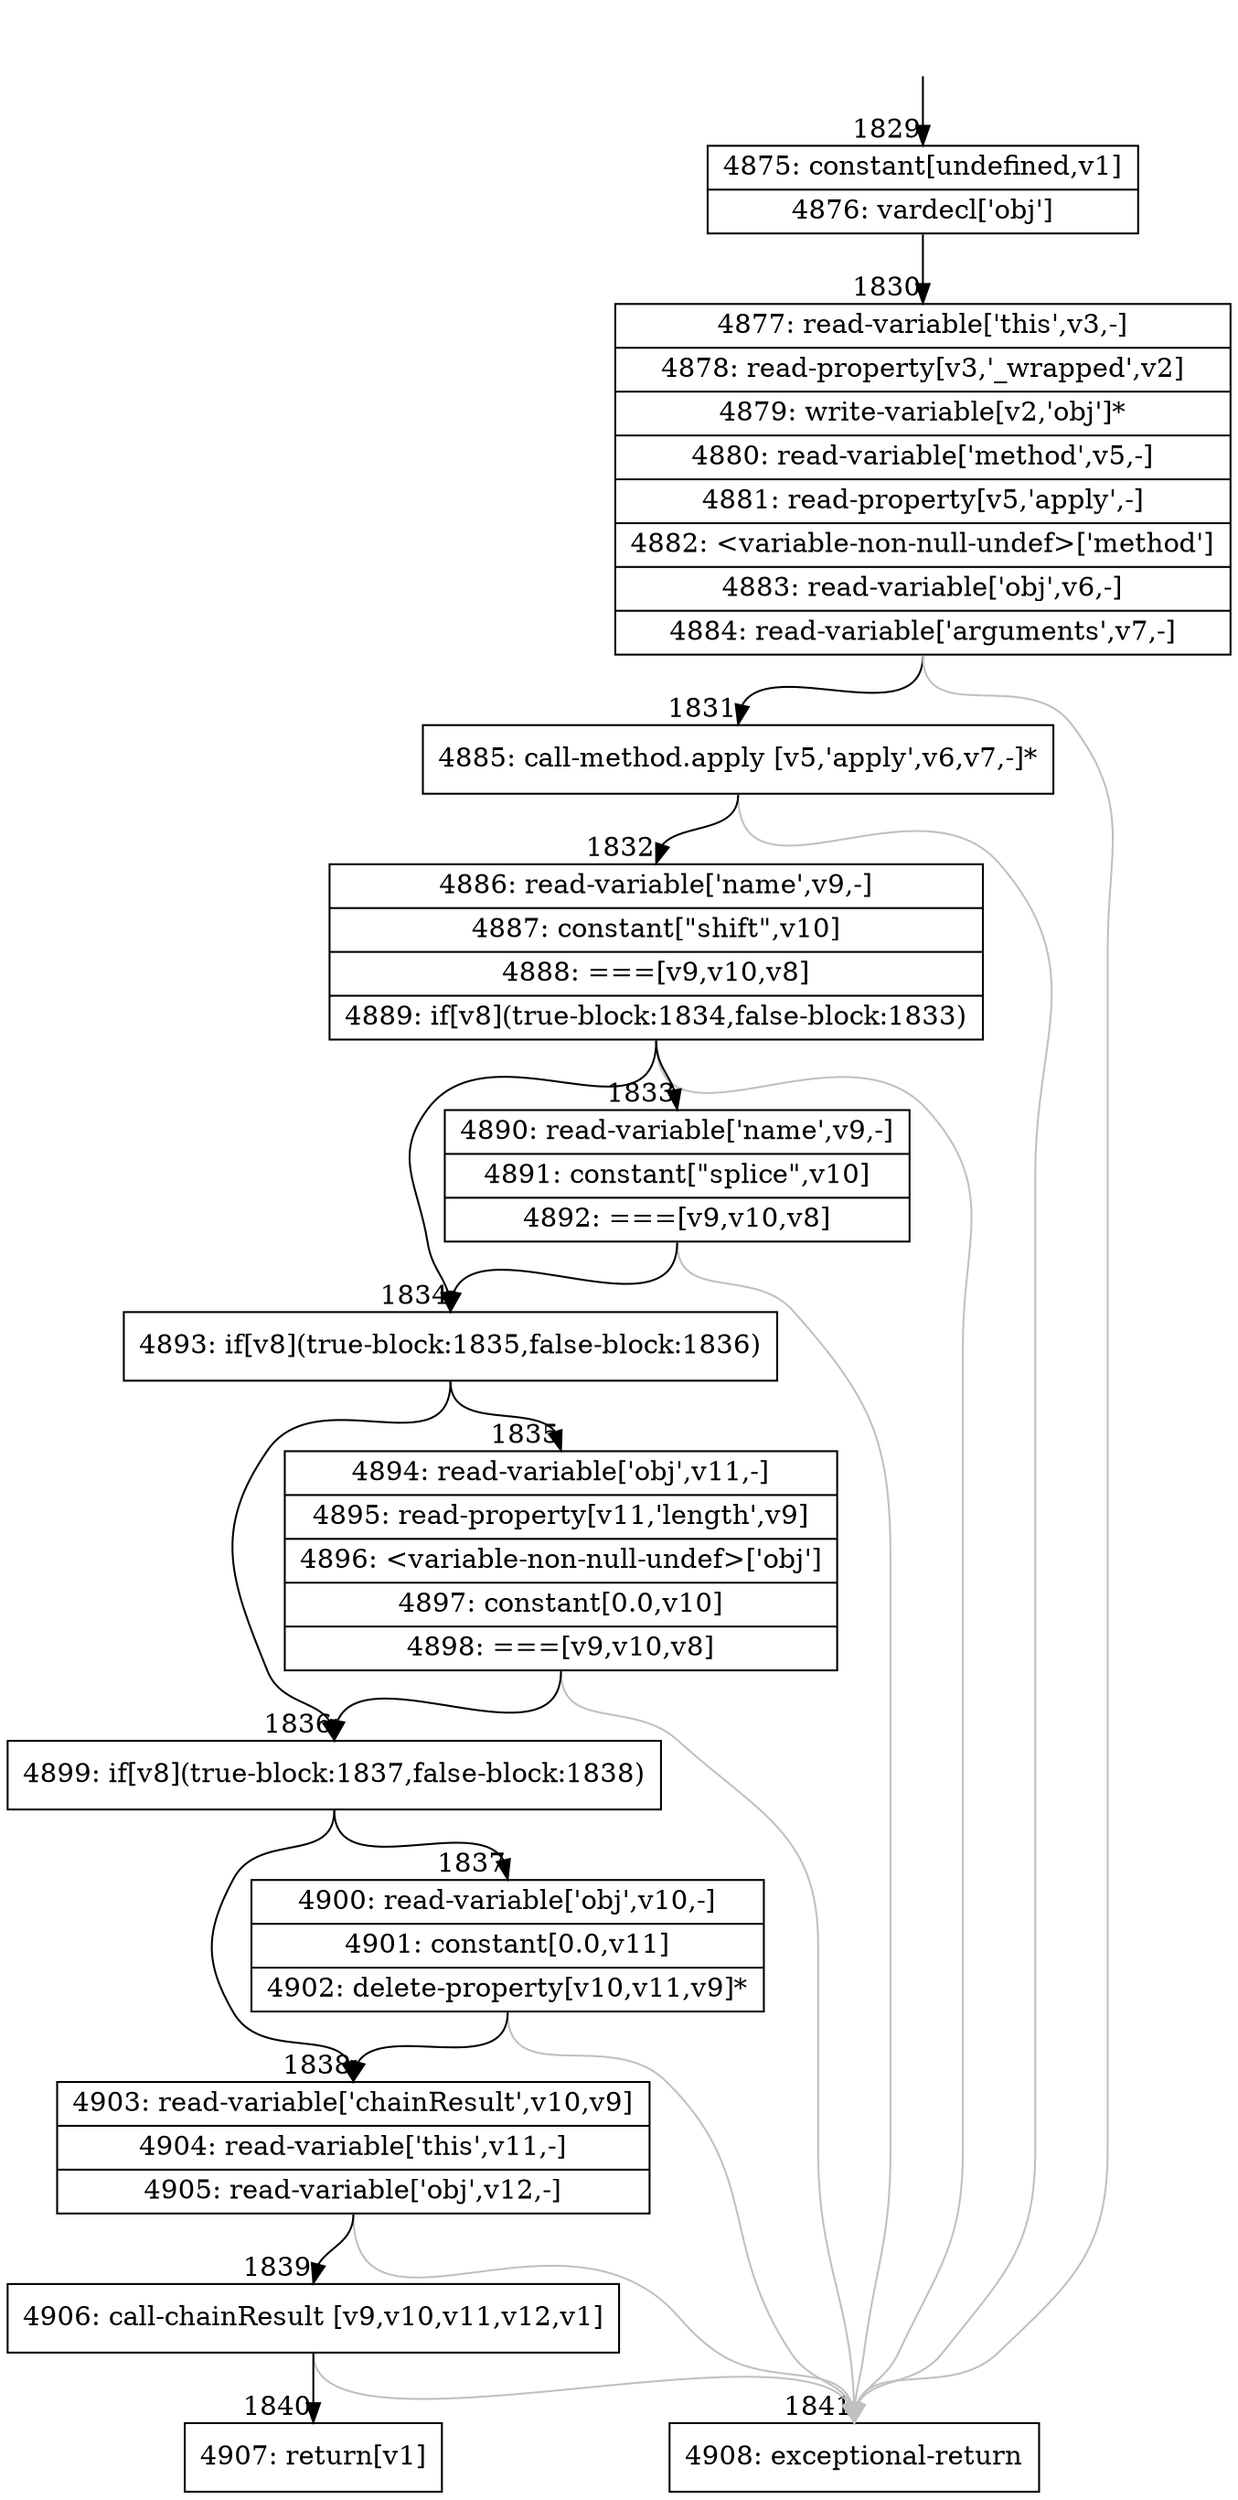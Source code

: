 digraph {
rankdir="TD"
BB_entry162[shape=none,label=""];
BB_entry162 -> BB1829 [tailport=s, headport=n, headlabel="    1829"]
BB1829 [shape=record label="{4875: constant[undefined,v1]|4876: vardecl['obj']}" ] 
BB1829 -> BB1830 [tailport=s, headport=n, headlabel="      1830"]
BB1830 [shape=record label="{4877: read-variable['this',v3,-]|4878: read-property[v3,'_wrapped',v2]|4879: write-variable[v2,'obj']*|4880: read-variable['method',v5,-]|4881: read-property[v5,'apply',-]|4882: \<variable-non-null-undef\>['method']|4883: read-variable['obj',v6,-]|4884: read-variable['arguments',v7,-]}" ] 
BB1830 -> BB1831 [tailport=s, headport=n, headlabel="      1831"]
BB1830 -> BB1841 [tailport=s, headport=n, color=gray, headlabel="      1841"]
BB1831 [shape=record label="{4885: call-method.apply [v5,'apply',v6,v7,-]*}" ] 
BB1831 -> BB1832 [tailport=s, headport=n, headlabel="      1832"]
BB1831 -> BB1841 [tailport=s, headport=n, color=gray]
BB1832 [shape=record label="{4886: read-variable['name',v9,-]|4887: constant[\"shift\",v10]|4888: ===[v9,v10,v8]|4889: if[v8](true-block:1834,false-block:1833)}" ] 
BB1832 -> BB1834 [tailport=s, headport=n, headlabel="      1834"]
BB1832 -> BB1833 [tailport=s, headport=n, headlabel="      1833"]
BB1832 -> BB1841 [tailport=s, headport=n, color=gray]
BB1833 [shape=record label="{4890: read-variable['name',v9,-]|4891: constant[\"splice\",v10]|4892: ===[v9,v10,v8]}" ] 
BB1833 -> BB1834 [tailport=s, headport=n]
BB1833 -> BB1841 [tailport=s, headport=n, color=gray]
BB1834 [shape=record label="{4893: if[v8](true-block:1835,false-block:1836)}" ] 
BB1834 -> BB1836 [tailport=s, headport=n, headlabel="      1836"]
BB1834 -> BB1835 [tailport=s, headport=n, headlabel="      1835"]
BB1835 [shape=record label="{4894: read-variable['obj',v11,-]|4895: read-property[v11,'length',v9]|4896: \<variable-non-null-undef\>['obj']|4897: constant[0.0,v10]|4898: ===[v9,v10,v8]}" ] 
BB1835 -> BB1836 [tailport=s, headport=n]
BB1835 -> BB1841 [tailport=s, headport=n, color=gray]
BB1836 [shape=record label="{4899: if[v8](true-block:1837,false-block:1838)}" ] 
BB1836 -> BB1837 [tailport=s, headport=n, headlabel="      1837"]
BB1836 -> BB1838 [tailport=s, headport=n, headlabel="      1838"]
BB1837 [shape=record label="{4900: read-variable['obj',v10,-]|4901: constant[0.0,v11]|4902: delete-property[v10,v11,v9]*}" ] 
BB1837 -> BB1838 [tailport=s, headport=n]
BB1837 -> BB1841 [tailport=s, headport=n, color=gray]
BB1838 [shape=record label="{4903: read-variable['chainResult',v10,v9]|4904: read-variable['this',v11,-]|4905: read-variable['obj',v12,-]}" ] 
BB1838 -> BB1839 [tailport=s, headport=n, headlabel="      1839"]
BB1838 -> BB1841 [tailport=s, headport=n, color=gray]
BB1839 [shape=record label="{4906: call-chainResult [v9,v10,v11,v12,v1]}" ] 
BB1839 -> BB1840 [tailport=s, headport=n, headlabel="      1840"]
BB1839 -> BB1841 [tailport=s, headport=n, color=gray]
BB1840 [shape=record label="{4907: return[v1]}" ] 
BB1841 [shape=record label="{4908: exceptional-return}" ] 
//#$~ 1553
}

